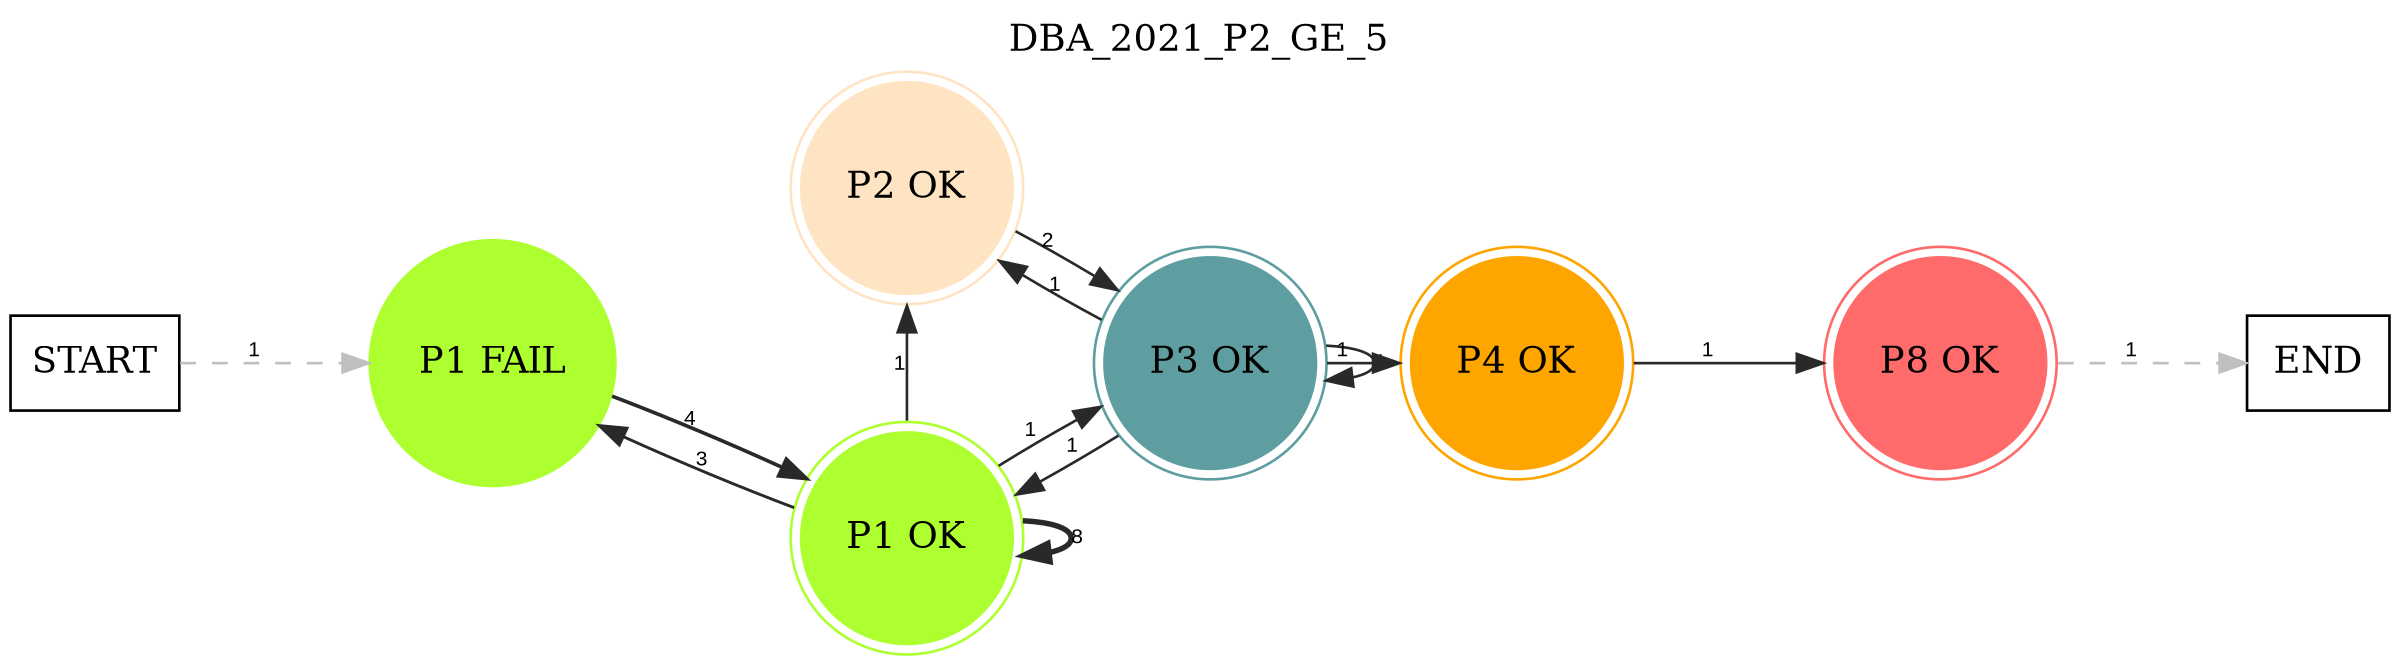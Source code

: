 digraph DBA_2021_P2_GE_5 {
	labelloc="t";
	label=DBA_2021_P2_GE_5;
	dpi = 150
	size="16,11!";
	margin = 0;
layout=circo;
"START" [shape=box, fillcolor=white, style=filled, color=black]
"P1 FAIL" [shape=circle, color=greenyellow, style=filled]
"P1 OK" [shape=circle, color=greenyellow, peripheries=2, style=filled]
"P2 OK" [shape=circle, color=bisque, peripheries=2, style=filled]
"P3 OK" [shape=circle, color=cadetblue, peripheries=2, style=filled]
"P4 OK" [shape=circle, color=orange, peripheries=2, style=filled]
"P8 OK" [shape=circle, color=indianred1, peripheries=2, style=filled]
"END" [shape=box, fillcolor=white, style=filled, color=black]
"START" -> "P1 FAIL" [ style = dashed color=grey label ="1" labelfloat=false fontname="Arial" fontsize=8]

"P1 FAIL" -> "P1 OK" [ color=grey16 penwidth = "1.38629436111989"label ="4" labelfloat=false fontname="Arial" fontsize=8]

"P1 OK" -> "P1 FAIL" [ color=grey16 penwidth = "1.09861228866811"label ="3" labelfloat=false fontname="Arial" fontsize=8]

"P1 OK" -> "P1 OK" [ color=grey16 penwidth = "2.07944154167984"label ="8" labelfloat=false fontname="Arial" fontsize=8]

"P1 OK" -> "P2 OK" [ color=grey16 penwidth = "1"label ="1" labelfloat=false fontname="Arial" fontsize=8]

"P1 OK" -> "P3 OK" [ color=grey16 penwidth = "1"label ="1" labelfloat=false fontname="Arial" fontsize=8]

"P2 OK" -> "P3 OK" [ color=grey16 penwidth = "1"label ="2" labelfloat=false fontname="Arial" fontsize=8]

"P3 OK" -> "P1 OK" [ color=grey16 penwidth = "1"label ="1" labelfloat=false fontname="Arial" fontsize=8]

"P3 OK" -> "P2 OK" [ color=grey16 penwidth = "1"label ="1" labelfloat=false fontname="Arial" fontsize=8]

"P3 OK" -> "P3 OK" [ color=grey16 penwidth = "1"label ="1" labelfloat=false fontname="Arial" fontsize=8]

"P3 OK" -> "P4 OK" [ color=grey16 penwidth = "1"label ="1" labelfloat=false fontname="Arial" fontsize=8]

"P4 OK" -> "P8 OK" [ color=grey16 penwidth = "1"label ="1" labelfloat=false fontname="Arial" fontsize=8]

"P8 OK" -> "END" [ style = dashed color=grey label ="1" labelfloat=false fontname="Arial" fontsize=8]

}
